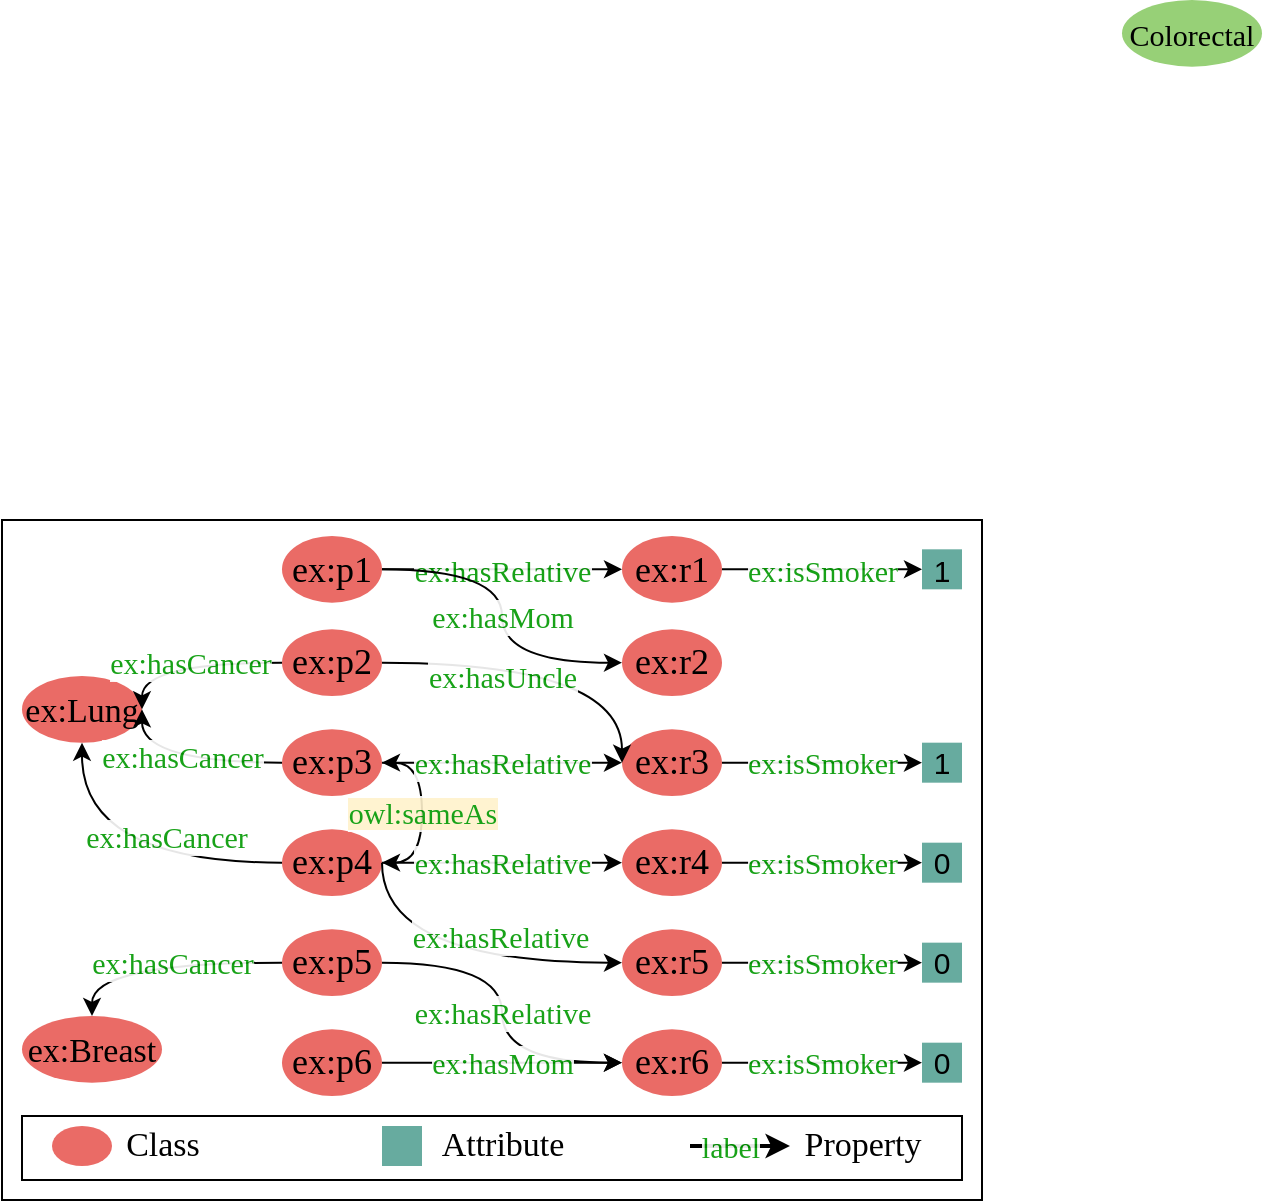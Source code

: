 <mxfile version="20.4.1" type="github">
  <diagram id="x5qFLtVYXVqnTsikpQEC" name="Page-1">
    <mxGraphModel dx="1391" dy="932" grid="1" gridSize="10" guides="1" tooltips="1" connect="1" arrows="1" fold="1" page="1" pageScale="1" pageWidth="850" pageHeight="1100" math="0" shadow="0">
      <root>
        <mxCell id="0" />
        <mxCell id="1" parent="0" />
        <mxCell id="GvnFkajF3JIOPmjLLgxg-91" value="" style="rounded=0;whiteSpace=wrap;html=1;fontFamily=Times New Roman;fontSize=17;fontColor=#000000;fillColor=none;strokeColor=default;" vertex="1" parent="1">
          <mxGeometry x="130" y="598" width="470" height="32" as="geometry" />
        </mxCell>
        <mxCell id="GvnFkajF3JIOPmjLLgxg-15" value="ex:p1" style="ellipse;whiteSpace=wrap;html=1;rounded=0;fontFamily=Times New Roman;fontSize=18;fontColor=default;fillColor=#EA6B66;strokeColor=none;" vertex="1" parent="1">
          <mxGeometry x="260" y="308" width="50" height="33.33" as="geometry" />
        </mxCell>
        <mxCell id="GvnFkajF3JIOPmjLLgxg-16" value="ex:p2" style="ellipse;whiteSpace=wrap;html=1;rounded=0;fontFamily=Times New Roman;fontSize=18;fontColor=default;fillColor=#EA6B66;strokeColor=none;" vertex="1" parent="1">
          <mxGeometry x="260" y="354.67" width="50" height="33.33" as="geometry" />
        </mxCell>
        <mxCell id="GvnFkajF3JIOPmjLLgxg-17" value="ex:p3" style="ellipse;whiteSpace=wrap;html=1;rounded=0;fontFamily=Times New Roman;fontSize=18;fontColor=default;fillColor=#EA6B66;strokeColor=none;" vertex="1" parent="1">
          <mxGeometry x="260" y="404.67" width="50" height="33.33" as="geometry" />
        </mxCell>
        <mxCell id="GvnFkajF3JIOPmjLLgxg-18" value="ex:p4" style="ellipse;whiteSpace=wrap;html=1;rounded=0;fontFamily=Times New Roman;fontSize=18;fontColor=default;fillColor=#EA6B66;strokeColor=none;" vertex="1" parent="1">
          <mxGeometry x="260" y="454.67" width="50" height="33.33" as="geometry" />
        </mxCell>
        <mxCell id="GvnFkajF3JIOPmjLLgxg-19" value="ex:p5" style="ellipse;whiteSpace=wrap;html=1;rounded=0;fontFamily=Times New Roman;fontSize=18;fontColor=default;fillColor=#EA6B66;strokeColor=none;" vertex="1" parent="1">
          <mxGeometry x="260" y="504.67" width="50" height="33.33" as="geometry" />
        </mxCell>
        <mxCell id="GvnFkajF3JIOPmjLLgxg-20" value="ex:p6" style="ellipse;whiteSpace=wrap;html=1;rounded=0;fontFamily=Times New Roman;fontSize=18;fontColor=default;fillColor=#EA6B66;strokeColor=none;" vertex="1" parent="1">
          <mxGeometry x="260" y="554.67" width="50" height="33.33" as="geometry" />
        </mxCell>
        <mxCell id="GvnFkajF3JIOPmjLLgxg-21" value="ex:r1" style="ellipse;whiteSpace=wrap;html=1;rounded=0;fontFamily=Times New Roman;fontSize=18;fontColor=default;fillColor=#EA6B66;strokeColor=none;" vertex="1" parent="1">
          <mxGeometry x="430" y="308" width="50" height="33.33" as="geometry" />
        </mxCell>
        <mxCell id="GvnFkajF3JIOPmjLLgxg-22" value="ex:r2" style="ellipse;whiteSpace=wrap;html=1;rounded=0;fontFamily=Times New Roman;fontSize=18;fontColor=default;fillColor=#EA6B66;strokeColor=none;" vertex="1" parent="1">
          <mxGeometry x="430" y="354.67" width="50" height="33.33" as="geometry" />
        </mxCell>
        <mxCell id="GvnFkajF3JIOPmjLLgxg-23" value="ex:r3" style="ellipse;whiteSpace=wrap;html=1;rounded=0;fontFamily=Times New Roman;fontSize=18;fontColor=default;fillColor=#EA6B66;strokeColor=none;" vertex="1" parent="1">
          <mxGeometry x="430" y="404.67" width="50" height="33.33" as="geometry" />
        </mxCell>
        <mxCell id="GvnFkajF3JIOPmjLLgxg-24" value="ex:r4" style="ellipse;whiteSpace=wrap;html=1;rounded=0;fontFamily=Times New Roman;fontSize=18;fontColor=default;fillColor=#EA6B66;strokeColor=none;" vertex="1" parent="1">
          <mxGeometry x="430" y="454.67" width="50" height="33.33" as="geometry" />
        </mxCell>
        <mxCell id="GvnFkajF3JIOPmjLLgxg-25" value="ex:r5" style="ellipse;whiteSpace=wrap;html=1;rounded=0;fontFamily=Times New Roman;fontSize=18;fontColor=default;fillColor=#EA6B66;strokeColor=none;" vertex="1" parent="1">
          <mxGeometry x="430" y="504.67" width="50" height="33.33" as="geometry" />
        </mxCell>
        <mxCell id="GvnFkajF3JIOPmjLLgxg-26" value="ex:r6" style="ellipse;whiteSpace=wrap;html=1;rounded=0;fontFamily=Times New Roman;fontSize=18;fontColor=default;fillColor=#EA6B66;strokeColor=none;" vertex="1" parent="1">
          <mxGeometry x="430" y="554.67" width="50" height="33.33" as="geometry" />
        </mxCell>
        <mxCell id="GvnFkajF3JIOPmjLLgxg-27" value="&lt;font style=&quot;font-size: 17px;&quot;&gt;ex:Lung&lt;/font&gt;" style="ellipse;whiteSpace=wrap;html=1;rounded=0;fontFamily=Times New Roman;fontSize=18;fontColor=default;fillColor=#EA6B66;strokeColor=none;" vertex="1" parent="1">
          <mxGeometry x="130" y="378.01" width="60" height="33.33" as="geometry" />
        </mxCell>
        <mxCell id="GvnFkajF3JIOPmjLLgxg-28" value="&lt;font style=&quot;font-size: 17px;&quot;&gt;ex:Breast&lt;/font&gt;" style="ellipse;whiteSpace=wrap;html=1;rounded=0;fontFamily=Times New Roman;fontSize=18;fontColor=default;fillColor=#EA6B66;strokeColor=none;" vertex="1" parent="1">
          <mxGeometry x="130" y="548" width="70" height="33.33" as="geometry" />
        </mxCell>
        <mxCell id="GvnFkajF3JIOPmjLLgxg-29" value="Colorectal" style="ellipse;whiteSpace=wrap;html=1;rounded=0;fontFamily=Times New Roman;fontSize=15;fontColor=default;fillColor=#97D077;strokeColor=none;" vertex="1" parent="1">
          <mxGeometry x="680" y="40" width="70" height="33.33" as="geometry" />
        </mxCell>
        <mxCell id="GvnFkajF3JIOPmjLLgxg-36" value="&lt;font color=&quot;#009900&quot; style=&quot;background-color: rgb(255, 242, 204);&quot;&gt;owl:sameAs&lt;/font&gt;" style="edgeStyle=orthogonalEdgeStyle;orthogonalLoop=1;jettySize=auto;html=1;exitX=1;exitY=0.5;exitDx=0;exitDy=0;entryX=1;entryY=0.5;entryDx=0;entryDy=0;fontFamily=Times New Roman;fontSize=15;fontColor=#000000;curved=1;textOpacity=90;endArrow=classic;endFill=1;startArrow=classic;startFill=1;" edge="1" parent="1" source="GvnFkajF3JIOPmjLLgxg-18" target="GvnFkajF3JIOPmjLLgxg-17">
          <mxGeometry relative="1" as="geometry">
            <mxPoint x="150.0" y="448.005" as="sourcePoint" />
            <mxPoint x="270.0" y="448.005" as="targetPoint" />
          </mxGeometry>
        </mxCell>
        <mxCell id="GvnFkajF3JIOPmjLLgxg-52" value="&lt;font color=&quot;#009900&quot; style=&quot;line-height: 1; background-color: rgb(255, 255, 255);&quot;&gt;ex:hasRelative&lt;/font&gt;" style="edgeStyle=orthogonalEdgeStyle;curved=1;orthogonalLoop=1;jettySize=auto;html=1;exitX=1;exitY=0.5;exitDx=0;exitDy=0;entryX=0;entryY=0.5;entryDx=0;entryDy=0;labelBackgroundColor=#FFFFFF;fontFamily=Times New Roman;fontSize=15;fontColor=#3333FF;shadow=0;fillColor=#00CC00;textOpacity=90;" edge="1" parent="1" source="GvnFkajF3JIOPmjLLgxg-18" target="GvnFkajF3JIOPmjLLgxg-25">
          <mxGeometry x="0.275" y="13" relative="1" as="geometry">
            <mxPoint x="320.0" y="481.335" as="sourcePoint" />
            <mxPoint x="440.0" y="481.335" as="targetPoint" />
            <Array as="points">
              <mxPoint x="310" y="521" />
            </Array>
            <mxPoint as="offset" />
          </mxGeometry>
        </mxCell>
        <mxCell id="GvnFkajF3JIOPmjLLgxg-49" value="&lt;font color=&quot;#009900&quot; style=&quot;line-height: 1; background-color: rgb(255, 255, 255);&quot;&gt;ex:hasRelative&lt;/font&gt;" style="edgeStyle=orthogonalEdgeStyle;curved=1;orthogonalLoop=1;jettySize=auto;html=1;exitX=1;exitY=0.5;exitDx=0;exitDy=0;entryX=0;entryY=0.5;entryDx=0;entryDy=0;labelBackgroundColor=#FFFFFF;fontFamily=Times New Roman;fontSize=15;fontColor=#3333FF;shadow=0;fillColor=#00CC00;textOpacity=90;" edge="1" parent="1" source="GvnFkajF3JIOPmjLLgxg-15" target="GvnFkajF3JIOPmjLLgxg-21">
          <mxGeometry relative="1" as="geometry" />
        </mxCell>
        <mxCell id="GvnFkajF3JIOPmjLLgxg-50" value="&lt;font color=&quot;#009900&quot; style=&quot;line-height: 1; background-color: rgb(255, 255, 255);&quot;&gt;ex:hasRelative&lt;/font&gt;" style="edgeStyle=orthogonalEdgeStyle;curved=1;orthogonalLoop=1;jettySize=auto;html=1;exitX=1;exitY=0.5;exitDx=0;exitDy=0;entryX=0;entryY=0.5;entryDx=0;entryDy=0;labelBackgroundColor=#FFFFFF;fontFamily=Times New Roman;fontSize=15;fontColor=#3333FF;shadow=0;fillColor=#00CC00;textOpacity=90;" edge="1" parent="1" source="GvnFkajF3JIOPmjLLgxg-17" target="GvnFkajF3JIOPmjLLgxg-23">
          <mxGeometry relative="1" as="geometry">
            <mxPoint x="320.0" y="334.665" as="sourcePoint" />
            <mxPoint x="440.0" y="334.665" as="targetPoint" />
          </mxGeometry>
        </mxCell>
        <mxCell id="GvnFkajF3JIOPmjLLgxg-51" value="&lt;font color=&quot;#009900&quot; style=&quot;line-height: 1; background-color: rgb(255, 255, 255);&quot;&gt;ex:hasRelative&lt;/font&gt;" style="edgeStyle=orthogonalEdgeStyle;curved=1;orthogonalLoop=1;jettySize=auto;html=1;exitX=1;exitY=0.5;exitDx=0;exitDy=0;entryX=0;entryY=0.5;entryDx=0;entryDy=0;labelBackgroundColor=#FFFFFF;fontFamily=Times New Roman;fontSize=15;fontColor=#3333FF;shadow=0;fillColor=#00CC00;textOpacity=90;" edge="1" parent="1" source="GvnFkajF3JIOPmjLLgxg-18" target="GvnFkajF3JIOPmjLLgxg-24">
          <mxGeometry relative="1" as="geometry">
            <mxPoint x="320.0" y="431.335" as="sourcePoint" />
            <mxPoint x="440.0" y="431.335" as="targetPoint" />
          </mxGeometry>
        </mxCell>
        <mxCell id="GvnFkajF3JIOPmjLLgxg-53" value="&lt;font color=&quot;#009900&quot; style=&quot;line-height: 1; background-color: rgb(255, 255, 255);&quot;&gt;ex:hasRelative&lt;/font&gt;" style="edgeStyle=orthogonalEdgeStyle;curved=1;orthogonalLoop=1;jettySize=auto;html=1;exitX=1;exitY=0.5;exitDx=0;exitDy=0;entryX=0;entryY=0.5;entryDx=0;entryDy=0;labelBackgroundColor=#FFFFFF;fontFamily=Times New Roman;fontSize=15;fontColor=#3333FF;shadow=0;fillColor=#00CC00;textOpacity=90;" edge="1" parent="1" source="GvnFkajF3JIOPmjLLgxg-19" target="GvnFkajF3JIOPmjLLgxg-26">
          <mxGeometry relative="1" as="geometry">
            <mxPoint x="320.0" y="481.335" as="sourcePoint" />
            <mxPoint x="440.0" y="531.335" as="targetPoint" />
          </mxGeometry>
        </mxCell>
        <mxCell id="GvnFkajF3JIOPmjLLgxg-56" value="&lt;font color=&quot;#009900&quot; style=&quot;line-height: 1; background-color: rgb(255, 255, 255);&quot;&gt;ex:hasUncle&lt;/font&gt;" style="edgeStyle=orthogonalEdgeStyle;curved=1;orthogonalLoop=1;jettySize=auto;html=1;exitX=1;exitY=0.5;exitDx=0;exitDy=0;labelBackgroundColor=#FFFFFF;fontFamily=Times New Roman;fontSize=15;fontColor=#3333FF;shadow=0;fillColor=#00CC00;textOpacity=90;entryX=0;entryY=0.5;entryDx=0;entryDy=0;" edge="1" parent="1" source="GvnFkajF3JIOPmjLLgxg-16" target="GvnFkajF3JIOPmjLLgxg-23">
          <mxGeometry x="-0.294" y="-7" relative="1" as="geometry">
            <mxPoint x="320.0" y="581.335" as="sourcePoint" />
            <mxPoint x="430" y="418" as="targetPoint" />
            <Array as="points">
              <mxPoint x="430" y="371" />
            </Array>
            <mxPoint as="offset" />
          </mxGeometry>
        </mxCell>
        <mxCell id="GvnFkajF3JIOPmjLLgxg-54" value="&lt;font color=&quot;#009900&quot; style=&quot;line-height: 1; background-color: rgb(255, 255, 255);&quot;&gt;ex:hasMom&lt;/font&gt;" style="edgeStyle=orthogonalEdgeStyle;curved=1;orthogonalLoop=1;jettySize=auto;html=1;exitX=1;exitY=0.5;exitDx=0;exitDy=0;entryX=0;entryY=0.5;entryDx=0;entryDy=0;labelBackgroundColor=#FFFFFF;fontFamily=Times New Roman;fontSize=15;fontColor=#3333FF;shadow=0;fillColor=#00CC00;textOpacity=90;" edge="1" parent="1" source="GvnFkajF3JIOPmjLLgxg-15" target="GvnFkajF3JIOPmjLLgxg-22">
          <mxGeometry relative="1" as="geometry">
            <mxPoint x="320.0" y="334.665" as="sourcePoint" />
            <mxPoint x="440.0" y="334.665" as="targetPoint" />
          </mxGeometry>
        </mxCell>
        <mxCell id="GvnFkajF3JIOPmjLLgxg-55" value="&lt;font color=&quot;#009900&quot; style=&quot;line-height: 1; background-color: rgb(255, 255, 255);&quot;&gt;ex:hasMom&lt;/font&gt;" style="edgeStyle=orthogonalEdgeStyle;curved=1;orthogonalLoop=1;jettySize=auto;html=1;exitX=1;exitY=0.5;exitDx=0;exitDy=0;entryX=0;entryY=0.5;entryDx=0;entryDy=0;labelBackgroundColor=#FFFFFF;fontFamily=Times New Roman;fontSize=15;fontColor=#3333FF;shadow=0;fillColor=#00CC00;textOpacity=90;" edge="1" parent="1" source="GvnFkajF3JIOPmjLLgxg-20" target="GvnFkajF3JIOPmjLLgxg-26">
          <mxGeometry relative="1" as="geometry">
            <mxPoint x="320.0" y="334.665" as="sourcePoint" />
            <mxPoint x="440.0" y="381.335" as="targetPoint" />
          </mxGeometry>
        </mxCell>
        <mxCell id="GvnFkajF3JIOPmjLLgxg-60" value="&lt;font color=&quot;#009900&quot; style=&quot;line-height: 1; background-color: rgb(255, 255, 255);&quot;&gt;ex:isSmoker&lt;/font&gt;" style="edgeStyle=orthogonalEdgeStyle;curved=1;orthogonalLoop=1;jettySize=auto;html=1;entryX=0;entryY=0.5;entryDx=0;entryDy=0;labelBackgroundColor=#FFFFFF;fontFamily=Times New Roman;fontSize=15;fontColor=#3333FF;shadow=0;fillColor=#00CC00;textOpacity=90;exitX=1;exitY=0.5;exitDx=0;exitDy=0;" edge="1" parent="1" source="GvnFkajF3JIOPmjLLgxg-21" target="GvnFkajF3JIOPmjLLgxg-62">
          <mxGeometry relative="1" as="geometry">
            <mxPoint x="480" y="324" as="sourcePoint" />
            <mxPoint x="600.0" y="324.155" as="targetPoint" />
            <Array as="points" />
          </mxGeometry>
        </mxCell>
        <mxCell id="GvnFkajF3JIOPmjLLgxg-62" value="1" style="rounded=0;whiteSpace=wrap;html=1;fillColor=#67AB9F;strokeColor=none;fontSize=15;" vertex="1" parent="1">
          <mxGeometry x="580" y="314.66" width="20" height="20" as="geometry" />
        </mxCell>
        <mxCell id="GvnFkajF3JIOPmjLLgxg-66" value="1" style="rounded=0;whiteSpace=wrap;html=1;fillColor=#67AB9F;strokeColor=none;fontSize=15;" vertex="1" parent="1">
          <mxGeometry x="580" y="411.34" width="20" height="20" as="geometry" />
        </mxCell>
        <mxCell id="GvnFkajF3JIOPmjLLgxg-67" value="&lt;font color=&quot;#009900&quot; style=&quot;line-height: 1; background-color: rgb(255, 255, 255);&quot;&gt;ex:isSmoker&lt;/font&gt;" style="edgeStyle=orthogonalEdgeStyle;curved=1;orthogonalLoop=1;jettySize=auto;html=1;entryX=0;entryY=0.5;entryDx=0;entryDy=0;labelBackgroundColor=#FFFFFF;fontFamily=Times New Roman;fontSize=15;fontColor=#3333FF;shadow=0;fillColor=#00CC00;textOpacity=90;exitX=1;exitY=0.5;exitDx=0;exitDy=0;" edge="1" parent="1" source="GvnFkajF3JIOPmjLLgxg-23" target="GvnFkajF3JIOPmjLLgxg-66">
          <mxGeometry relative="1" as="geometry">
            <mxPoint x="490.0" y="334.665" as="sourcePoint" />
            <mxPoint x="590" y="334.66" as="targetPoint" />
            <Array as="points" />
          </mxGeometry>
        </mxCell>
        <mxCell id="GvnFkajF3JIOPmjLLgxg-68" value="0" style="rounded=0;whiteSpace=wrap;html=1;fillColor=#67AB9F;strokeColor=none;fontSize=15;" vertex="1" parent="1">
          <mxGeometry x="580" y="461.34" width="20" height="20" as="geometry" />
        </mxCell>
        <mxCell id="GvnFkajF3JIOPmjLLgxg-69" value="0" style="rounded=0;whiteSpace=wrap;html=1;fillColor=#67AB9F;strokeColor=none;fontSize=15;" vertex="1" parent="1">
          <mxGeometry x="580" y="511.33" width="20" height="20" as="geometry" />
        </mxCell>
        <mxCell id="GvnFkajF3JIOPmjLLgxg-70" value="0" style="rounded=0;whiteSpace=wrap;html=1;fillColor=#67AB9F;strokeColor=none;fontSize=15;" vertex="1" parent="1">
          <mxGeometry x="580" y="561.34" width="20" height="20" as="geometry" />
        </mxCell>
        <mxCell id="GvnFkajF3JIOPmjLLgxg-71" value="&lt;font color=&quot;#009900&quot; style=&quot;line-height: 1; background-color: rgb(255, 255, 255);&quot;&gt;ex:isSmoker&lt;/font&gt;" style="edgeStyle=orthogonalEdgeStyle;curved=1;orthogonalLoop=1;jettySize=auto;html=1;entryX=0;entryY=0.5;entryDx=0;entryDy=0;labelBackgroundColor=#FFFFFF;fontFamily=Times New Roman;fontSize=15;fontColor=#3333FF;shadow=0;fillColor=#00CC00;textOpacity=90;exitX=1;exitY=0.5;exitDx=0;exitDy=0;" edge="1" parent="1" source="GvnFkajF3JIOPmjLLgxg-24" target="GvnFkajF3JIOPmjLLgxg-68">
          <mxGeometry relative="1" as="geometry">
            <mxPoint x="490.0" y="431.335" as="sourcePoint" />
            <mxPoint x="590" y="431.34" as="targetPoint" />
            <Array as="points" />
          </mxGeometry>
        </mxCell>
        <mxCell id="GvnFkajF3JIOPmjLLgxg-72" value="&lt;font color=&quot;#009900&quot; style=&quot;line-height: 1; background-color: rgb(255, 255, 255);&quot;&gt;ex:isSmoker&lt;/font&gt;" style="edgeStyle=orthogonalEdgeStyle;curved=1;orthogonalLoop=1;jettySize=auto;html=1;entryX=0;entryY=0.5;entryDx=0;entryDy=0;labelBackgroundColor=#FFFFFF;fontFamily=Times New Roman;fontSize=15;fontColor=#3333FF;shadow=0;fillColor=#00CC00;textOpacity=90;exitX=1;exitY=0.5;exitDx=0;exitDy=0;" edge="1" parent="1" source="GvnFkajF3JIOPmjLLgxg-25" target="GvnFkajF3JIOPmjLLgxg-69">
          <mxGeometry relative="1" as="geometry">
            <mxPoint x="490.0" y="481.335" as="sourcePoint" />
            <mxPoint x="590" y="481.34" as="targetPoint" />
            <Array as="points" />
          </mxGeometry>
        </mxCell>
        <mxCell id="GvnFkajF3JIOPmjLLgxg-73" value="&lt;font color=&quot;#009900&quot; style=&quot;line-height: 1; background-color: rgb(255, 255, 255);&quot;&gt;ex:isSmoker&lt;/font&gt;" style="edgeStyle=orthogonalEdgeStyle;curved=1;orthogonalLoop=1;jettySize=auto;html=1;entryX=0;entryY=0.5;entryDx=0;entryDy=0;labelBackgroundColor=#FFFFFF;fontFamily=Times New Roman;fontSize=15;fontColor=#3333FF;shadow=0;fillColor=#00CC00;textOpacity=90;exitX=1;exitY=0.5;exitDx=0;exitDy=0;" edge="1" parent="1" source="GvnFkajF3JIOPmjLLgxg-26" target="GvnFkajF3JIOPmjLLgxg-70">
          <mxGeometry relative="1" as="geometry">
            <mxPoint x="490.0" y="531.335" as="sourcePoint" />
            <mxPoint x="590" y="531.33" as="targetPoint" />
            <Array as="points" />
          </mxGeometry>
        </mxCell>
        <mxCell id="GvnFkajF3JIOPmjLLgxg-75" value="&lt;font color=&quot;#009900&quot; style=&quot;line-height: 1; background-color: rgb(255, 255, 255);&quot;&gt;ex:hasCancer&lt;/font&gt;" style="edgeStyle=orthogonalEdgeStyle;curved=1;orthogonalLoop=1;jettySize=auto;html=1;labelBackgroundColor=#FFFFFF;fontFamily=Times New Roman;fontSize=15;fontColor=#3333FF;shadow=0;fillColor=#00CC00;textOpacity=90;exitX=0;exitY=0.5;exitDx=0;exitDy=0;entryX=1;entryY=0.5;entryDx=0;entryDy=0;" edge="1" parent="1" source="GvnFkajF3JIOPmjLLgxg-16" target="GvnFkajF3JIOPmjLLgxg-27">
          <mxGeometry relative="1" as="geometry">
            <mxPoint x="140.0" y="257.995" as="sourcePoint" />
            <mxPoint x="180" y="395" as="targetPoint" />
            <Array as="points">
              <mxPoint x="190" y="371" />
            </Array>
          </mxGeometry>
        </mxCell>
        <mxCell id="GvnFkajF3JIOPmjLLgxg-79" value="&lt;font color=&quot;#009900&quot; style=&quot;line-height: 1; background-color: rgb(255, 255, 255);&quot;&gt;ex:hasCancer&lt;/font&gt;" style="edgeStyle=orthogonalEdgeStyle;curved=1;orthogonalLoop=1;jettySize=auto;html=1;entryX=0.5;entryY=1;entryDx=0;entryDy=0;labelBackgroundColor=#FFFFFF;fontFamily=Times New Roman;fontSize=15;fontColor=#3333FF;shadow=0;fillColor=#00CC00;textOpacity=90;exitX=0;exitY=0.5;exitDx=0;exitDy=0;" edge="1" parent="1" source="GvnFkajF3JIOPmjLLgxg-18" target="GvnFkajF3JIOPmjLLgxg-27">
          <mxGeometry x="-0.273" y="-13" relative="1" as="geometry">
            <mxPoint x="490.0" y="334.665" as="sourcePoint" />
            <mxPoint x="590" y="334.66" as="targetPoint" />
            <Array as="points" />
            <mxPoint as="offset" />
          </mxGeometry>
        </mxCell>
        <mxCell id="GvnFkajF3JIOPmjLLgxg-80" value="&lt;font color=&quot;#009900&quot; style=&quot;line-height: 1; background-color: rgb(255, 255, 255);&quot;&gt;ex:hasCancer&lt;/font&gt;" style="edgeStyle=orthogonalEdgeStyle;curved=1;orthogonalLoop=1;jettySize=auto;html=1;labelBackgroundColor=#FFFFFF;fontFamily=Times New Roman;fontSize=15;fontColor=#3333FF;shadow=0;fillColor=#00CC00;textOpacity=90;exitX=0;exitY=0.5;exitDx=0;exitDy=0;entryX=0.5;entryY=0;entryDx=0;entryDy=0;" edge="1" parent="1" source="GvnFkajF3JIOPmjLLgxg-19" target="GvnFkajF3JIOPmjLLgxg-28">
          <mxGeometry x="-0.089" relative="1" as="geometry">
            <mxPoint x="270.0" y="481.335" as="sourcePoint" />
            <mxPoint x="160" y="521" as="targetPoint" />
            <Array as="points">
              <mxPoint x="165" y="521" />
            </Array>
            <mxPoint as="offset" />
          </mxGeometry>
        </mxCell>
        <mxCell id="GvnFkajF3JIOPmjLLgxg-81" value="&lt;font color=&quot;#009900&quot; style=&quot;line-height: 1; background-color: rgb(255, 255, 255);&quot;&gt;ex:hasCancer&lt;/font&gt;" style="edgeStyle=orthogonalEdgeStyle;curved=1;orthogonalLoop=1;jettySize=auto;html=1;entryX=1;entryY=0.5;entryDx=0;entryDy=0;labelBackgroundColor=#FFFFFF;fontFamily=Times New Roman;fontSize=15;fontColor=#3333FF;shadow=0;fillColor=#00CC00;textOpacity=90;exitX=0;exitY=0.5;exitDx=0;exitDy=0;" edge="1" parent="1" source="GvnFkajF3JIOPmjLLgxg-17" target="GvnFkajF3JIOPmjLLgxg-27">
          <mxGeometry x="0.035" y="-3" relative="1" as="geometry">
            <mxPoint x="270.0" y="481.335" as="sourcePoint" />
            <mxPoint x="170" y="421.34" as="targetPoint" />
            <Array as="points">
              <mxPoint x="190" y="421" />
            </Array>
            <mxPoint as="offset" />
          </mxGeometry>
        </mxCell>
        <mxCell id="GvnFkajF3JIOPmjLLgxg-82" value="" style="ellipse;whiteSpace=wrap;html=1;rounded=0;fontFamily=Times New Roman;fontSize=18;fontColor=default;fillColor=#EA6B66;strokeColor=none;" vertex="1" parent="1">
          <mxGeometry x="145" y="603" width="30" height="20" as="geometry" />
        </mxCell>
        <mxCell id="GvnFkajF3JIOPmjLLgxg-83" value="" style="rounded=0;whiteSpace=wrap;html=1;fillColor=#67AB9F;strokeColor=none;fontSize=15;" vertex="1" parent="1">
          <mxGeometry x="310" y="603" width="20" height="20" as="geometry" />
        </mxCell>
        <mxCell id="GvnFkajF3JIOPmjLLgxg-85" value="&lt;font color=&quot;#009900&quot; style=&quot;line-height: 1; background-color: rgb(255, 255, 255);&quot;&gt;label&lt;/font&gt;" style="edgeStyle=orthogonalEdgeStyle;curved=1;orthogonalLoop=1;jettySize=auto;html=1;labelBackgroundColor=#FFFFFF;fontFamily=Times New Roman;fontSize=15;fontColor=#3333FF;shadow=0;fillColor=#00CC00;textOpacity=90;strokeWidth=2;" edge="1" parent="1">
          <mxGeometry x="-0.2" relative="1" as="geometry">
            <mxPoint x="464" y="613" as="sourcePoint" />
            <mxPoint x="514" y="613" as="targetPoint" />
            <Array as="points">
              <mxPoint x="492" y="613" />
            </Array>
            <mxPoint as="offset" />
          </mxGeometry>
        </mxCell>
        <mxCell id="GvnFkajF3JIOPmjLLgxg-87" value="&lt;font color=&quot;#000000&quot;&gt;Class&lt;/font&gt;" style="text;html=1;align=center;verticalAlign=middle;resizable=0;points=[];autosize=1;strokeColor=none;fillColor=none;fontSize=17;fontFamily=Times New Roman;fontColor=#009900;" vertex="1" parent="1">
          <mxGeometry x="170" y="598" width="60" height="30" as="geometry" />
        </mxCell>
        <mxCell id="GvnFkajF3JIOPmjLLgxg-88" value="&lt;font color=&quot;#000000&quot;&gt;Attribute&lt;/font&gt;" style="text;html=1;align=center;verticalAlign=middle;resizable=0;points=[];autosize=1;strokeColor=none;fillColor=none;fontSize=17;fontFamily=Times New Roman;fontColor=#009900;" vertex="1" parent="1">
          <mxGeometry x="330" y="598" width="80" height="30" as="geometry" />
        </mxCell>
        <mxCell id="GvnFkajF3JIOPmjLLgxg-90" value="" style="rounded=0;whiteSpace=wrap;html=1;fontFamily=Times New Roman;fontSize=17;fontColor=#000000;fillColor=none;" vertex="1" parent="1">
          <mxGeometry x="120" y="300" width="490" height="340" as="geometry" />
        </mxCell>
        <mxCell id="GvnFkajF3JIOPmjLLgxg-89" value="&lt;font color=&quot;#000000&quot;&gt;Property&lt;/font&gt;" style="text;html=1;align=center;verticalAlign=middle;resizable=0;points=[];autosize=1;strokeColor=none;fillColor=none;fontSize=17;fontFamily=Times New Roman;fontColor=#009900;" vertex="1" parent="1">
          <mxGeometry x="510" y="598" width="80" height="30" as="geometry" />
        </mxCell>
      </root>
    </mxGraphModel>
  </diagram>
</mxfile>
